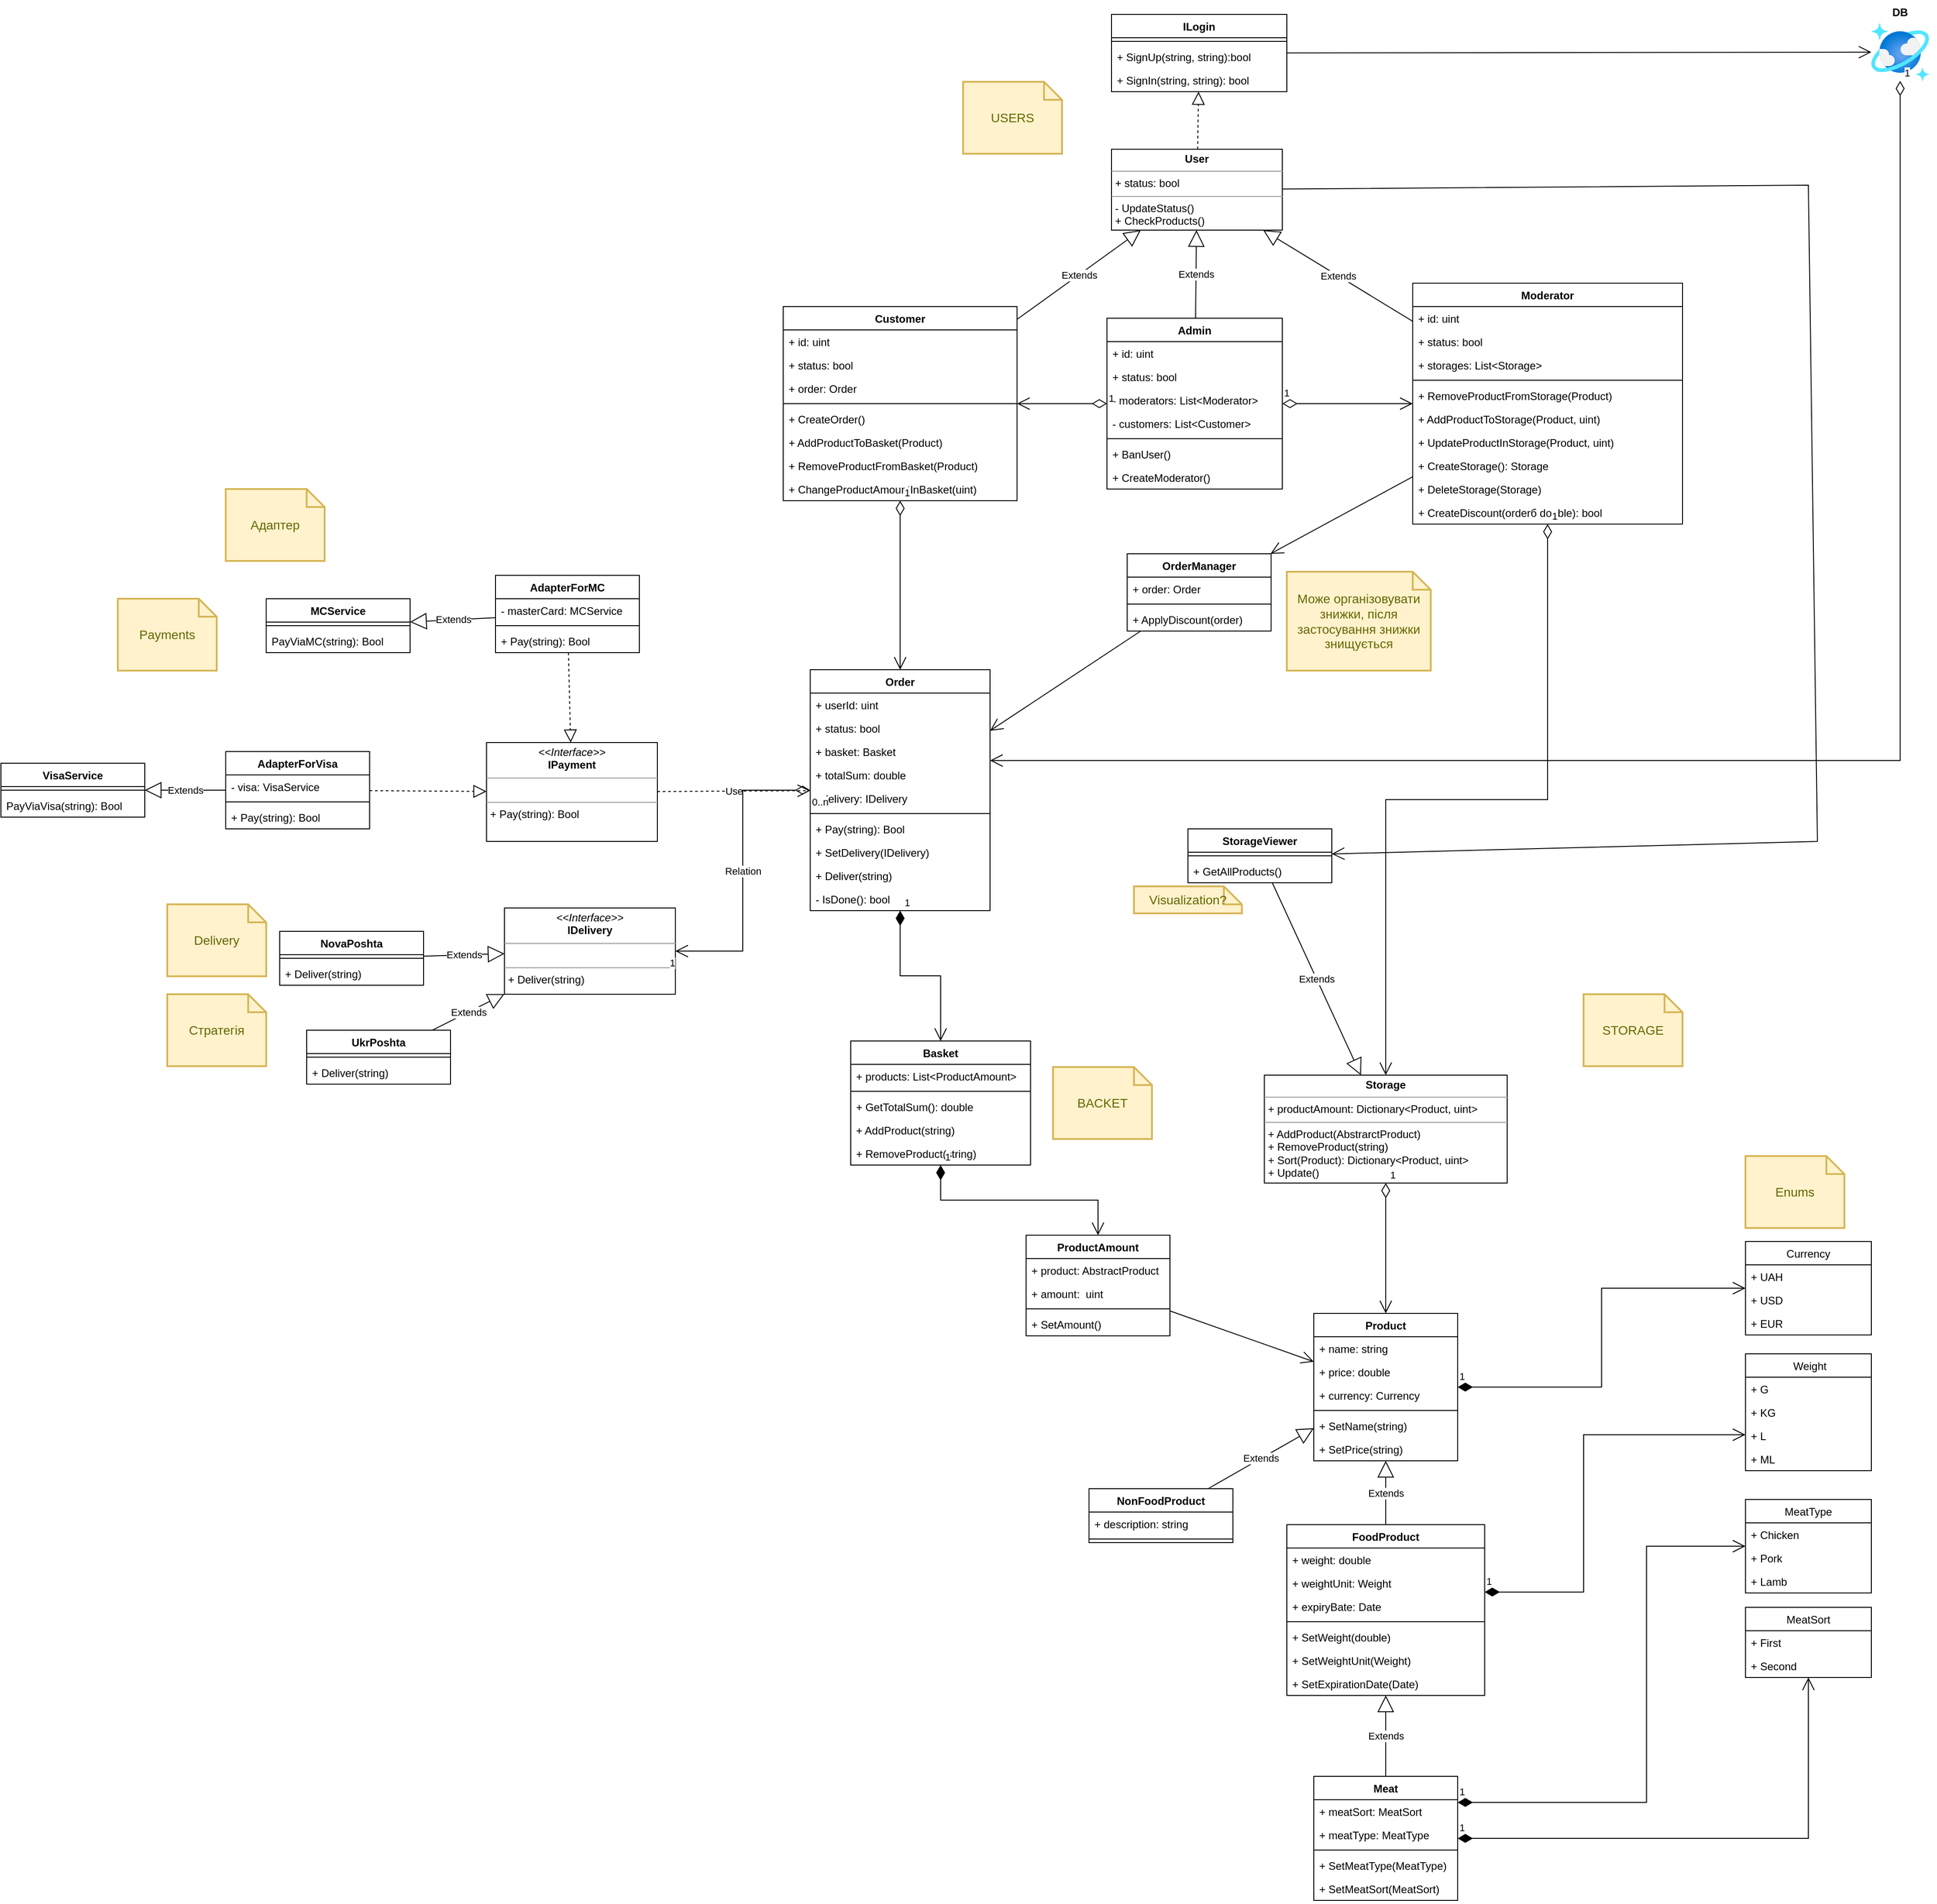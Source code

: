 <mxfile version="20.7.4" type="device"><diagram name="Page-1" id="c4acf3e9-155e-7222-9cf6-157b1a14988f"><mxGraphModel dx="2717" dy="1853" grid="1" gridSize="10" guides="1" tooltips="1" connect="1" arrows="1" fold="1" page="1" pageScale="1" pageWidth="850" pageHeight="1100" background="none" math="0" shadow="0"><root><mxCell id="0"/><mxCell id="1" parent="0"/><mxCell id="1DJZUi7CZyeI1n4YIbZw-1" value="Payments" style="shape=note;strokeWidth=2;fontSize=14;size=20;whiteSpace=wrap;html=1;fillColor=#fff2cc;strokeColor=#d6b656;fontColor=#666600;" parent="1" vertex="1"><mxGeometry x="-590" y="-90" width="110.0" height="80" as="geometry"/></mxCell><mxCell id="1DJZUi7CZyeI1n4YIbZw-2" value="USERS" style="shape=note;strokeWidth=2;fontSize=14;size=20;whiteSpace=wrap;html=1;fillColor=#fff2cc;strokeColor=#d6b656;fontColor=#666600;" parent="1" vertex="1"><mxGeometry x="350" y="-665" width="110.0" height="80" as="geometry"/></mxCell><mxCell id="1DJZUi7CZyeI1n4YIbZw-3" value="BACKET" style="shape=note;strokeWidth=2;fontSize=14;size=20;whiteSpace=wrap;html=1;fillColor=#fff2cc;strokeColor=#d6b656;fontColor=#666600;" parent="1" vertex="1"><mxGeometry x="450" y="431" width="110.0" height="80" as="geometry"/></mxCell><mxCell id="1DJZUi7CZyeI1n4YIbZw-4" value="STORAGE" style="shape=note;strokeWidth=2;fontSize=14;size=20;whiteSpace=wrap;html=1;fillColor=#fff2cc;strokeColor=#d6b656;fontColor=#666600;" parent="1" vertex="1"><mxGeometry x="1040" y="350" width="110.0" height="80" as="geometry"/></mxCell><mxCell id="1DJZUi7CZyeI1n4YIbZw-5" value="Delivery" style="shape=note;strokeWidth=2;fontSize=14;size=20;whiteSpace=wrap;html=1;fillColor=#fff2cc;strokeColor=#d6b656;fontColor=#666600;" parent="1" vertex="1"><mxGeometry x="-535" y="250" width="110.0" height="80" as="geometry"/></mxCell><mxCell id="8gVWSHYqs2oTE780t2s2-1" value="NovaPoshta" style="swimlane;fontStyle=1;align=center;verticalAlign=top;childLayout=stackLayout;horizontal=1;startSize=26;horizontalStack=0;resizeParent=1;resizeParentMax=0;resizeLast=0;collapsible=1;marginBottom=0;" vertex="1" parent="1"><mxGeometry x="-410" y="280" width="160" height="60" as="geometry"/></mxCell><mxCell id="8gVWSHYqs2oTE780t2s2-3" value="" style="line;strokeWidth=1;fillColor=none;align=left;verticalAlign=middle;spacingTop=-1;spacingLeft=3;spacingRight=3;rotatable=0;labelPosition=right;points=[];portConstraint=eastwest;strokeColor=inherit;" vertex="1" parent="8gVWSHYqs2oTE780t2s2-1"><mxGeometry y="26" width="160" height="8" as="geometry"/></mxCell><mxCell id="8gVWSHYqs2oTE780t2s2-4" value="+ Deliver(string)" style="text;strokeColor=none;fillColor=none;align=left;verticalAlign=top;spacingLeft=4;spacingRight=4;overflow=hidden;rotatable=0;points=[[0,0.5],[1,0.5]];portConstraint=eastwest;" vertex="1" parent="8gVWSHYqs2oTE780t2s2-1"><mxGeometry y="34" width="160" height="26" as="geometry"/></mxCell><mxCell id="8gVWSHYqs2oTE780t2s2-5" value="UkrPoshta" style="swimlane;fontStyle=1;align=center;verticalAlign=top;childLayout=stackLayout;horizontal=1;startSize=26;horizontalStack=0;resizeParent=1;resizeParentMax=0;resizeLast=0;collapsible=1;marginBottom=0;" vertex="1" parent="1"><mxGeometry x="-380" y="390" width="160" height="60" as="geometry"/></mxCell><mxCell id="8gVWSHYqs2oTE780t2s2-7" value="" style="line;strokeWidth=1;fillColor=none;align=left;verticalAlign=middle;spacingTop=-1;spacingLeft=3;spacingRight=3;rotatable=0;labelPosition=right;points=[];portConstraint=eastwest;strokeColor=inherit;" vertex="1" parent="8gVWSHYqs2oTE780t2s2-5"><mxGeometry y="26" width="160" height="8" as="geometry"/></mxCell><mxCell id="8gVWSHYqs2oTE780t2s2-8" value="+ Deliver(string)" style="text;strokeColor=none;fillColor=none;align=left;verticalAlign=top;spacingLeft=4;spacingRight=4;overflow=hidden;rotatable=0;points=[[0,0.5],[1,0.5]];portConstraint=eastwest;" vertex="1" parent="8gVWSHYqs2oTE780t2s2-5"><mxGeometry y="34" width="160" height="26" as="geometry"/></mxCell><mxCell id="8gVWSHYqs2oTE780t2s2-9" value="&lt;p style=&quot;margin:0px;margin-top:4px;text-align:center;&quot;&gt;&lt;i&gt;&amp;lt;&amp;lt;Interface&amp;gt;&amp;gt;&lt;/i&gt;&lt;br&gt;&lt;b&gt;IDelivery&lt;/b&gt;&lt;/p&gt;&lt;hr size=&quot;1&quot;&gt;&lt;p style=&quot;margin:0px;margin-left:4px;&quot;&gt;&lt;br&gt;&lt;/p&gt;&lt;hr size=&quot;1&quot;&gt;&lt;p style=&quot;margin:0px;margin-left:4px;&quot;&gt;&lt;span style=&quot;background-color: initial;&quot;&gt;+ Deliver(string)&lt;/span&gt;&lt;br&gt;&lt;/p&gt;" style="verticalAlign=top;align=left;overflow=fill;fontSize=12;fontFamily=Helvetica;html=1;" vertex="1" parent="1"><mxGeometry x="-160" y="254" width="190" height="96" as="geometry"/></mxCell><mxCell id="8gVWSHYqs2oTE780t2s2-10" value="Extends" style="endArrow=block;endSize=16;endFill=0;html=1;rounded=0;" edge="1" parent="1" source="8gVWSHYqs2oTE780t2s2-1" target="8gVWSHYqs2oTE780t2s2-9"><mxGeometry width="160" relative="1" as="geometry"><mxPoint x="-50" y="660" as="sourcePoint"/><mxPoint x="110" y="660" as="targetPoint"/></mxGeometry></mxCell><mxCell id="8gVWSHYqs2oTE780t2s2-11" value="Extends" style="endArrow=block;endSize=16;endFill=0;html=1;rounded=0;" edge="1" parent="1" source="8gVWSHYqs2oTE780t2s2-5" target="8gVWSHYqs2oTE780t2s2-9"><mxGeometry width="160" relative="1" as="geometry"><mxPoint x="-50" y="660" as="sourcePoint"/><mxPoint x="110" y="660" as="targetPoint"/></mxGeometry></mxCell><mxCell id="8gVWSHYqs2oTE780t2s2-12" value="Стратегія" style="shape=note;strokeWidth=2;fontSize=14;size=20;whiteSpace=wrap;html=1;fillColor=#fff2cc;strokeColor=#d6b656;fontColor=#666600;" vertex="1" parent="1"><mxGeometry x="-535" y="350" width="110.0" height="80" as="geometry"/></mxCell><mxCell id="8gVWSHYqs2oTE780t2s2-13" value="Basket" style="swimlane;fontStyle=1;align=center;verticalAlign=top;childLayout=stackLayout;horizontal=1;startSize=26;horizontalStack=0;resizeParent=1;resizeParentMax=0;resizeLast=0;collapsible=1;marginBottom=0;" vertex="1" parent="1"><mxGeometry x="225" y="402" width="200" height="138" as="geometry"/></mxCell><mxCell id="8gVWSHYqs2oTE780t2s2-14" value="+ products: List&lt;ProductAmount&gt;" style="text;strokeColor=none;fillColor=none;align=left;verticalAlign=top;spacingLeft=4;spacingRight=4;overflow=hidden;rotatable=0;points=[[0,0.5],[1,0.5]];portConstraint=eastwest;" vertex="1" parent="8gVWSHYqs2oTE780t2s2-13"><mxGeometry y="26" width="200" height="26" as="geometry"/></mxCell><mxCell id="8gVWSHYqs2oTE780t2s2-15" value="" style="line;strokeWidth=1;fillColor=none;align=left;verticalAlign=middle;spacingTop=-1;spacingLeft=3;spacingRight=3;rotatable=0;labelPosition=right;points=[];portConstraint=eastwest;strokeColor=inherit;" vertex="1" parent="8gVWSHYqs2oTE780t2s2-13"><mxGeometry y="52" width="200" height="8" as="geometry"/></mxCell><mxCell id="8gVWSHYqs2oTE780t2s2-16" value="+ GetTotalSum(): double" style="text;strokeColor=none;fillColor=none;align=left;verticalAlign=top;spacingLeft=4;spacingRight=4;overflow=hidden;rotatable=0;points=[[0,0.5],[1,0.5]];portConstraint=eastwest;" vertex="1" parent="8gVWSHYqs2oTE780t2s2-13"><mxGeometry y="60" width="200" height="26" as="geometry"/></mxCell><mxCell id="8gVWSHYqs2oTE780t2s2-43" value="+ AddProduct(string)" style="text;strokeColor=none;fillColor=none;align=left;verticalAlign=top;spacingLeft=4;spacingRight=4;overflow=hidden;rotatable=0;points=[[0,0.5],[1,0.5]];portConstraint=eastwest;" vertex="1" parent="8gVWSHYqs2oTE780t2s2-13"><mxGeometry y="86" width="200" height="26" as="geometry"/></mxCell><mxCell id="8gVWSHYqs2oTE780t2s2-44" value="+ RemoveProduct(string)" style="text;strokeColor=none;fillColor=none;align=left;verticalAlign=top;spacingLeft=4;spacingRight=4;overflow=hidden;rotatable=0;points=[[0,0.5],[1,0.5]];portConstraint=eastwest;" vertex="1" parent="8gVWSHYqs2oTE780t2s2-13"><mxGeometry y="112" width="200" height="26" as="geometry"/></mxCell><mxCell id="8gVWSHYqs2oTE780t2s2-17" value="ProductAmount" style="swimlane;fontStyle=1;align=center;verticalAlign=top;childLayout=stackLayout;horizontal=1;startSize=26;horizontalStack=0;resizeParent=1;resizeParentMax=0;resizeLast=0;collapsible=1;marginBottom=0;" vertex="1" parent="1"><mxGeometry x="420" y="618" width="160" height="112" as="geometry"/></mxCell><mxCell id="8gVWSHYqs2oTE780t2s2-18" value="+ product: AbstractProduct" style="text;strokeColor=none;fillColor=none;align=left;verticalAlign=top;spacingLeft=4;spacingRight=4;overflow=hidden;rotatable=0;points=[[0,0.5],[1,0.5]];portConstraint=eastwest;" vertex="1" parent="8gVWSHYqs2oTE780t2s2-17"><mxGeometry y="26" width="160" height="26" as="geometry"/></mxCell><mxCell id="8gVWSHYqs2oTE780t2s2-42" value="+ amount:  uint" style="text;strokeColor=none;fillColor=none;align=left;verticalAlign=top;spacingLeft=4;spacingRight=4;overflow=hidden;rotatable=0;points=[[0,0.5],[1,0.5]];portConstraint=eastwest;" vertex="1" parent="8gVWSHYqs2oTE780t2s2-17"><mxGeometry y="52" width="160" height="26" as="geometry"/></mxCell><mxCell id="8gVWSHYqs2oTE780t2s2-19" value="" style="line;strokeWidth=1;fillColor=none;align=left;verticalAlign=middle;spacingTop=-1;spacingLeft=3;spacingRight=3;rotatable=0;labelPosition=right;points=[];portConstraint=eastwest;strokeColor=inherit;" vertex="1" parent="8gVWSHYqs2oTE780t2s2-17"><mxGeometry y="78" width="160" height="8" as="geometry"/></mxCell><mxCell id="8gVWSHYqs2oTE780t2s2-20" value="+ SetAmount()" style="text;strokeColor=none;fillColor=none;align=left;verticalAlign=top;spacingLeft=4;spacingRight=4;overflow=hidden;rotatable=0;points=[[0,0.5],[1,0.5]];portConstraint=eastwest;" vertex="1" parent="8gVWSHYqs2oTE780t2s2-17"><mxGeometry y="86" width="160" height="26" as="geometry"/></mxCell><mxCell id="8gVWSHYqs2oTE780t2s2-21" value="Order" style="swimlane;fontStyle=1;align=center;verticalAlign=top;childLayout=stackLayout;horizontal=1;startSize=26;horizontalStack=0;resizeParent=1;resizeParentMax=0;resizeLast=0;collapsible=1;marginBottom=0;" vertex="1" parent="1"><mxGeometry x="180" y="-11" width="200" height="268" as="geometry"/></mxCell><mxCell id="8gVWSHYqs2oTE780t2s2-22" value="+ userId: uint" style="text;strokeColor=none;fillColor=none;align=left;verticalAlign=top;spacingLeft=4;spacingRight=4;overflow=hidden;rotatable=0;points=[[0,0.5],[1,0.5]];portConstraint=eastwest;" vertex="1" parent="8gVWSHYqs2oTE780t2s2-21"><mxGeometry y="26" width="200" height="26" as="geometry"/></mxCell><mxCell id="8gVWSHYqs2oTE780t2s2-209" value="+ status: bool" style="text;strokeColor=none;fillColor=none;align=left;verticalAlign=top;spacingLeft=4;spacingRight=4;overflow=hidden;rotatable=0;points=[[0,0.5],[1,0.5]];portConstraint=eastwest;" vertex="1" parent="8gVWSHYqs2oTE780t2s2-21"><mxGeometry y="52" width="200" height="26" as="geometry"/></mxCell><mxCell id="8gVWSHYqs2oTE780t2s2-40" value="+ basket: Basket" style="text;strokeColor=none;fillColor=none;align=left;verticalAlign=top;spacingLeft=4;spacingRight=4;overflow=hidden;rotatable=0;points=[[0,0.5],[1,0.5]];portConstraint=eastwest;" vertex="1" parent="8gVWSHYqs2oTE780t2s2-21"><mxGeometry y="78" width="200" height="26" as="geometry"/></mxCell><mxCell id="8gVWSHYqs2oTE780t2s2-117" value="+ totalSum: double" style="text;strokeColor=none;fillColor=none;align=left;verticalAlign=top;spacingLeft=4;spacingRight=4;overflow=hidden;rotatable=0;points=[[0,0.5],[1,0.5]];portConstraint=eastwest;" vertex="1" parent="8gVWSHYqs2oTE780t2s2-21"><mxGeometry y="104" width="200" height="26" as="geometry"/></mxCell><mxCell id="8gVWSHYqs2oTE780t2s2-41" value="- delivery: IDelivery" style="text;strokeColor=none;fillColor=none;align=left;verticalAlign=top;spacingLeft=4;spacingRight=4;overflow=hidden;rotatable=0;points=[[0,0.5],[1,0.5]];portConstraint=eastwest;" vertex="1" parent="8gVWSHYqs2oTE780t2s2-21"><mxGeometry y="130" width="200" height="26" as="geometry"/></mxCell><mxCell id="8gVWSHYqs2oTE780t2s2-23" value="" style="line;strokeWidth=1;fillColor=none;align=left;verticalAlign=middle;spacingTop=-1;spacingLeft=3;spacingRight=3;rotatable=0;labelPosition=right;points=[];portConstraint=eastwest;strokeColor=inherit;" vertex="1" parent="8gVWSHYqs2oTE780t2s2-21"><mxGeometry y="156" width="200" height="8" as="geometry"/></mxCell><mxCell id="8gVWSHYqs2oTE780t2s2-37" value="+ Pay(string): Bool" style="text;strokeColor=none;fillColor=none;align=left;verticalAlign=top;spacingLeft=4;spacingRight=4;overflow=hidden;rotatable=0;points=[[0,0.5],[1,0.5]];portConstraint=eastwest;" vertex="1" parent="8gVWSHYqs2oTE780t2s2-21"><mxGeometry y="164" width="200" height="26" as="geometry"/></mxCell><mxCell id="8gVWSHYqs2oTE780t2s2-24" value="+ SetDelivery(IDelivery)&#10;&#10;" style="text;strokeColor=none;fillColor=none;align=left;verticalAlign=top;spacingLeft=4;spacingRight=4;overflow=hidden;rotatable=0;points=[[0,0.5],[1,0.5]];portConstraint=eastwest;" vertex="1" parent="8gVWSHYqs2oTE780t2s2-21"><mxGeometry y="190" width="200" height="26" as="geometry"/></mxCell><mxCell id="8gVWSHYqs2oTE780t2s2-118" value="+ Deliver(string)" style="text;strokeColor=none;fillColor=none;align=left;verticalAlign=top;spacingLeft=4;spacingRight=4;overflow=hidden;rotatable=0;points=[[0,0.5],[1,0.5]];portConstraint=eastwest;" vertex="1" parent="8gVWSHYqs2oTE780t2s2-21"><mxGeometry y="216" width="200" height="26" as="geometry"/></mxCell><mxCell id="8gVWSHYqs2oTE780t2s2-248" value="- IsDone(): bool" style="text;strokeColor=none;fillColor=none;align=left;verticalAlign=top;spacingLeft=4;spacingRight=4;overflow=hidden;rotatable=0;points=[[0,0.5],[1,0.5]];portConstraint=eastwest;" vertex="1" parent="8gVWSHYqs2oTE780t2s2-21"><mxGeometry y="242" width="200" height="26" as="geometry"/></mxCell><mxCell id="8gVWSHYqs2oTE780t2s2-27" value="VisaService" style="swimlane;fontStyle=1;align=center;verticalAlign=top;childLayout=stackLayout;horizontal=1;startSize=26;horizontalStack=0;resizeParent=1;resizeParentMax=0;resizeLast=0;collapsible=1;marginBottom=0;" vertex="1" parent="1"><mxGeometry x="-720" y="93" width="160" height="60" as="geometry"/></mxCell><mxCell id="8gVWSHYqs2oTE780t2s2-28" value="" style="line;strokeWidth=1;fillColor=none;align=left;verticalAlign=middle;spacingTop=-1;spacingLeft=3;spacingRight=3;rotatable=0;labelPosition=right;points=[];portConstraint=eastwest;strokeColor=inherit;" vertex="1" parent="8gVWSHYqs2oTE780t2s2-27"><mxGeometry y="26" width="160" height="8" as="geometry"/></mxCell><mxCell id="8gVWSHYqs2oTE780t2s2-29" value="PayViaVisa(string): Bool" style="text;strokeColor=none;fillColor=none;align=left;verticalAlign=top;spacingLeft=4;spacingRight=4;overflow=hidden;rotatable=0;points=[[0,0.5],[1,0.5]];portConstraint=eastwest;" vertex="1" parent="8gVWSHYqs2oTE780t2s2-27"><mxGeometry y="34" width="160" height="26" as="geometry"/></mxCell><mxCell id="8gVWSHYqs2oTE780t2s2-30" value="MCService" style="swimlane;fontStyle=1;align=center;verticalAlign=top;childLayout=stackLayout;horizontal=1;startSize=26;horizontalStack=0;resizeParent=1;resizeParentMax=0;resizeLast=0;collapsible=1;marginBottom=0;" vertex="1" parent="1"><mxGeometry x="-425" y="-90" width="160" height="60" as="geometry"/></mxCell><mxCell id="8gVWSHYqs2oTE780t2s2-31" value="" style="line;strokeWidth=1;fillColor=none;align=left;verticalAlign=middle;spacingTop=-1;spacingLeft=3;spacingRight=3;rotatable=0;labelPosition=right;points=[];portConstraint=eastwest;strokeColor=inherit;" vertex="1" parent="8gVWSHYqs2oTE780t2s2-30"><mxGeometry y="26" width="160" height="8" as="geometry"/></mxCell><mxCell id="8gVWSHYqs2oTE780t2s2-32" value="PayViaMC(string): Bool" style="text;strokeColor=none;fillColor=none;align=left;verticalAlign=top;spacingLeft=4;spacingRight=4;overflow=hidden;rotatable=0;points=[[0,0.5],[1,0.5]];portConstraint=eastwest;" vertex="1" parent="8gVWSHYqs2oTE780t2s2-30"><mxGeometry y="34" width="160" height="26" as="geometry"/></mxCell><mxCell id="8gVWSHYqs2oTE780t2s2-33" value="&lt;p style=&quot;margin:0px;margin-top:4px;text-align:center;&quot;&gt;&lt;i&gt;&amp;lt;&amp;lt;Interface&amp;gt;&amp;gt;&lt;/i&gt;&lt;br&gt;&lt;b&gt;IPayment&lt;/b&gt;&lt;/p&gt;&lt;hr size=&quot;1&quot;&gt;&lt;p style=&quot;margin:0px;margin-left:4px;&quot;&gt;&lt;br&gt;&lt;/p&gt;&lt;hr size=&quot;1&quot;&gt;&lt;p style=&quot;margin:0px;margin-left:4px;&quot;&gt;+ Pay(string): Bool&lt;br&gt;&lt;/p&gt;" style="verticalAlign=top;align=left;overflow=fill;fontSize=12;fontFamily=Helvetica;html=1;" vertex="1" parent="1"><mxGeometry x="-180" y="70" width="190" height="110" as="geometry"/></mxCell><mxCell id="8gVWSHYqs2oTE780t2s2-39" value="Use" style="endArrow=open;endSize=12;dashed=1;html=1;rounded=0;" edge="1" parent="1" source="8gVWSHYqs2oTE780t2s2-33" target="8gVWSHYqs2oTE780t2s2-21"><mxGeometry width="160" relative="1" as="geometry"><mxPoint x="-180" y="340" as="sourcePoint"/><mxPoint x="-20" y="340" as="targetPoint"/></mxGeometry></mxCell><mxCell id="8gVWSHYqs2oTE780t2s2-45" value="&lt;p style=&quot;margin:0px;margin-top:4px;text-align:center;&quot;&gt;&lt;b&gt;Storage&lt;/b&gt;&lt;/p&gt;&lt;hr size=&quot;1&quot;&gt;&lt;p style=&quot;margin:0px;margin-left:4px;&quot;&gt;+ productAmount: Dictionary&amp;lt;Product, uint&amp;gt;&lt;/p&gt;&lt;hr size=&quot;1&quot;&gt;&lt;p style=&quot;margin:0px;margin-left:4px;&quot;&gt;+ AddProduct(AbstrarctProduct)&lt;/p&gt;&lt;p style=&quot;margin:0px;margin-left:4px;&quot;&gt;+ RemoveProduct(string)&lt;br&gt;&lt;/p&gt;&lt;p style=&quot;margin:0px;margin-left:4px;&quot;&gt;+ Sort(Product): Dictionary&amp;lt;Product, uint&amp;gt;&lt;/p&gt;&lt;p style=&quot;margin:0px;margin-left:4px;&quot;&gt;+ Update()&lt;/p&gt;&lt;p style=&quot;margin:0px;margin-left:4px;&quot;&gt;&lt;br&gt;&lt;/p&gt;" style="verticalAlign=top;align=left;overflow=fill;fontSize=12;fontFamily=Helvetica;html=1;" vertex="1" parent="1"><mxGeometry x="685" y="440" width="270" height="120" as="geometry"/></mxCell><mxCell id="8gVWSHYqs2oTE780t2s2-46" value="Product" style="swimlane;fontStyle=1;align=center;verticalAlign=top;childLayout=stackLayout;horizontal=1;startSize=26;horizontalStack=0;resizeParent=1;resizeParentMax=0;resizeLast=0;collapsible=1;marginBottom=0;" vertex="1" parent="1"><mxGeometry x="740" y="705" width="160" height="164" as="geometry"/></mxCell><mxCell id="8gVWSHYqs2oTE780t2s2-47" value="+ name: string" style="text;strokeColor=none;fillColor=none;align=left;verticalAlign=top;spacingLeft=4;spacingRight=4;overflow=hidden;rotatable=0;points=[[0,0.5],[1,0.5]];portConstraint=eastwest;" vertex="1" parent="8gVWSHYqs2oTE780t2s2-46"><mxGeometry y="26" width="160" height="26" as="geometry"/></mxCell><mxCell id="8gVWSHYqs2oTE780t2s2-51" value="+ price: double" style="text;strokeColor=none;fillColor=none;align=left;verticalAlign=top;spacingLeft=4;spacingRight=4;overflow=hidden;rotatable=0;points=[[0,0.5],[1,0.5]];portConstraint=eastwest;" vertex="1" parent="8gVWSHYqs2oTE780t2s2-46"><mxGeometry y="52" width="160" height="26" as="geometry"/></mxCell><mxCell id="8gVWSHYqs2oTE780t2s2-52" value="+ currency: Currency" style="text;strokeColor=none;fillColor=none;align=left;verticalAlign=top;spacingLeft=4;spacingRight=4;overflow=hidden;rotatable=0;points=[[0,0.5],[1,0.5]];portConstraint=eastwest;" vertex="1" parent="8gVWSHYqs2oTE780t2s2-46"><mxGeometry y="78" width="160" height="26" as="geometry"/></mxCell><mxCell id="8gVWSHYqs2oTE780t2s2-48" value="" style="line;strokeWidth=1;fillColor=none;align=left;verticalAlign=middle;spacingTop=-1;spacingLeft=3;spacingRight=3;rotatable=0;labelPosition=right;points=[];portConstraint=eastwest;strokeColor=inherit;" vertex="1" parent="8gVWSHYqs2oTE780t2s2-46"><mxGeometry y="104" width="160" height="8" as="geometry"/></mxCell><mxCell id="8gVWSHYqs2oTE780t2s2-49" value="+ SetName(string)" style="text;strokeColor=none;fillColor=none;align=left;verticalAlign=top;spacingLeft=4;spacingRight=4;overflow=hidden;rotatable=0;points=[[0,0.5],[1,0.5]];portConstraint=eastwest;" vertex="1" parent="8gVWSHYqs2oTE780t2s2-46"><mxGeometry y="112" width="160" height="26" as="geometry"/></mxCell><mxCell id="8gVWSHYqs2oTE780t2s2-50" value="+ SetPrice(string)" style="text;strokeColor=none;fillColor=none;align=left;verticalAlign=top;spacingLeft=4;spacingRight=4;overflow=hidden;rotatable=0;points=[[0,0.5],[1,0.5]];portConstraint=eastwest;" vertex="1" parent="8gVWSHYqs2oTE780t2s2-46"><mxGeometry y="138" width="160" height="26" as="geometry"/></mxCell><mxCell id="8gVWSHYqs2oTE780t2s2-53" value="Currency" style="swimlane;fontStyle=0;childLayout=stackLayout;horizontal=1;startSize=26;fillColor=none;horizontalStack=0;resizeParent=1;resizeParentMax=0;resizeLast=0;collapsible=1;marginBottom=0;" vertex="1" parent="1"><mxGeometry x="1220" y="625" width="140" height="104" as="geometry"/></mxCell><mxCell id="8gVWSHYqs2oTE780t2s2-54" value="+ UAH" style="text;strokeColor=none;fillColor=none;align=left;verticalAlign=top;spacingLeft=4;spacingRight=4;overflow=hidden;rotatable=0;points=[[0,0.5],[1,0.5]];portConstraint=eastwest;" vertex="1" parent="8gVWSHYqs2oTE780t2s2-53"><mxGeometry y="26" width="140" height="26" as="geometry"/></mxCell><mxCell id="8gVWSHYqs2oTE780t2s2-55" value="+ USD" style="text;strokeColor=none;fillColor=none;align=left;verticalAlign=top;spacingLeft=4;spacingRight=4;overflow=hidden;rotatable=0;points=[[0,0.5],[1,0.5]];portConstraint=eastwest;" vertex="1" parent="8gVWSHYqs2oTE780t2s2-53"><mxGeometry y="52" width="140" height="26" as="geometry"/></mxCell><mxCell id="8gVWSHYqs2oTE780t2s2-56" value="+ EUR" style="text;strokeColor=none;fillColor=none;align=left;verticalAlign=top;spacingLeft=4;spacingRight=4;overflow=hidden;rotatable=0;points=[[0,0.5],[1,0.5]];portConstraint=eastwest;" vertex="1" parent="8gVWSHYqs2oTE780t2s2-53"><mxGeometry y="78" width="140" height="26" as="geometry"/></mxCell><mxCell id="8gVWSHYqs2oTE780t2s2-57" value="Enums" style="shape=note;strokeWidth=2;fontSize=14;size=20;whiteSpace=wrap;html=1;fillColor=#fff2cc;strokeColor=#d6b656;fontColor=#666600;" vertex="1" parent="1"><mxGeometry x="1220" y="530" width="110.0" height="80" as="geometry"/></mxCell><mxCell id="8gVWSHYqs2oTE780t2s2-58" value=" Weight" style="swimlane;fontStyle=0;childLayout=stackLayout;horizontal=1;startSize=26;fillColor=none;horizontalStack=0;resizeParent=1;resizeParentMax=0;resizeLast=0;collapsible=1;marginBottom=0;" vertex="1" parent="1"><mxGeometry x="1220" y="750" width="140" height="130" as="geometry"/></mxCell><mxCell id="8gVWSHYqs2oTE780t2s2-59" value="+ G" style="text;strokeColor=none;fillColor=none;align=left;verticalAlign=top;spacingLeft=4;spacingRight=4;overflow=hidden;rotatable=0;points=[[0,0.5],[1,0.5]];portConstraint=eastwest;" vertex="1" parent="8gVWSHYqs2oTE780t2s2-58"><mxGeometry y="26" width="140" height="26" as="geometry"/></mxCell><mxCell id="8gVWSHYqs2oTE780t2s2-60" value="+ KG" style="text;strokeColor=none;fillColor=none;align=left;verticalAlign=top;spacingLeft=4;spacingRight=4;overflow=hidden;rotatable=0;points=[[0,0.5],[1,0.5]];portConstraint=eastwest;" vertex="1" parent="8gVWSHYqs2oTE780t2s2-58"><mxGeometry y="52" width="140" height="26" as="geometry"/></mxCell><mxCell id="8gVWSHYqs2oTE780t2s2-140" value="+ L" style="text;strokeColor=none;fillColor=none;align=left;verticalAlign=top;spacingLeft=4;spacingRight=4;overflow=hidden;rotatable=0;points=[[0,0.5],[1,0.5]];portConstraint=eastwest;" vertex="1" parent="8gVWSHYqs2oTE780t2s2-58"><mxGeometry y="78" width="140" height="26" as="geometry"/></mxCell><mxCell id="8gVWSHYqs2oTE780t2s2-139" value="+ ML" style="text;strokeColor=none;fillColor=none;align=left;verticalAlign=top;spacingLeft=4;spacingRight=4;overflow=hidden;rotatable=0;points=[[0,0.5],[1,0.5]];portConstraint=eastwest;" vertex="1" parent="8gVWSHYqs2oTE780t2s2-58"><mxGeometry y="104" width="140" height="26" as="geometry"/></mxCell><mxCell id="8gVWSHYqs2oTE780t2s2-63" value="MeatType" style="swimlane;fontStyle=0;childLayout=stackLayout;horizontal=1;startSize=26;fillColor=none;horizontalStack=0;resizeParent=1;resizeParentMax=0;resizeLast=0;collapsible=1;marginBottom=0;" vertex="1" parent="1"><mxGeometry x="1220" y="912" width="140" height="104" as="geometry"/></mxCell><mxCell id="8gVWSHYqs2oTE780t2s2-64" value="+ Chicken" style="text;strokeColor=none;fillColor=none;align=left;verticalAlign=top;spacingLeft=4;spacingRight=4;overflow=hidden;rotatable=0;points=[[0,0.5],[1,0.5]];portConstraint=eastwest;" vertex="1" parent="8gVWSHYqs2oTE780t2s2-63"><mxGeometry y="26" width="140" height="26" as="geometry"/></mxCell><mxCell id="8gVWSHYqs2oTE780t2s2-65" value="+ Pork" style="text;strokeColor=none;fillColor=none;align=left;verticalAlign=top;spacingLeft=4;spacingRight=4;overflow=hidden;rotatable=0;points=[[0,0.5],[1,0.5]];portConstraint=eastwest;" vertex="1" parent="8gVWSHYqs2oTE780t2s2-63"><mxGeometry y="52" width="140" height="26" as="geometry"/></mxCell><mxCell id="8gVWSHYqs2oTE780t2s2-66" value="+ Lamb" style="text;strokeColor=none;fillColor=none;align=left;verticalAlign=top;spacingLeft=4;spacingRight=4;overflow=hidden;rotatable=0;points=[[0,0.5],[1,0.5]];portConstraint=eastwest;" vertex="1" parent="8gVWSHYqs2oTE780t2s2-63"><mxGeometry y="78" width="140" height="26" as="geometry"/></mxCell><mxCell id="8gVWSHYqs2oTE780t2s2-67" value="MeatSort" style="swimlane;fontStyle=0;childLayout=stackLayout;horizontal=1;startSize=26;fillColor=none;horizontalStack=0;resizeParent=1;resizeParentMax=0;resizeLast=0;collapsible=1;marginBottom=0;" vertex="1" parent="1"><mxGeometry x="1220" y="1032" width="140" height="78" as="geometry"/></mxCell><mxCell id="8gVWSHYqs2oTE780t2s2-68" value="+ First" style="text;strokeColor=none;fillColor=none;align=left;verticalAlign=top;spacingLeft=4;spacingRight=4;overflow=hidden;rotatable=0;points=[[0,0.5],[1,0.5]];portConstraint=eastwest;" vertex="1" parent="8gVWSHYqs2oTE780t2s2-67"><mxGeometry y="26" width="140" height="26" as="geometry"/></mxCell><mxCell id="8gVWSHYqs2oTE780t2s2-69" value="+ Second" style="text;strokeColor=none;fillColor=none;align=left;verticalAlign=top;spacingLeft=4;spacingRight=4;overflow=hidden;rotatable=0;points=[[0,0.5],[1,0.5]];portConstraint=eastwest;" vertex="1" parent="8gVWSHYqs2oTE780t2s2-67"><mxGeometry y="52" width="140" height="26" as="geometry"/></mxCell><mxCell id="8gVWSHYqs2oTE780t2s2-75" value="NonFoodProduct" style="swimlane;fontStyle=1;align=center;verticalAlign=top;childLayout=stackLayout;horizontal=1;startSize=26;horizontalStack=0;resizeParent=1;resizeParentMax=0;resizeLast=0;collapsible=1;marginBottom=0;" vertex="1" parent="1"><mxGeometry x="490" y="900" width="160" height="60" as="geometry"/></mxCell><mxCell id="8gVWSHYqs2oTE780t2s2-122" value="+ description: string" style="text;strokeColor=none;fillColor=none;align=left;verticalAlign=top;spacingLeft=4;spacingRight=4;overflow=hidden;rotatable=0;points=[[0,0.5],[1,0.5]];portConstraint=eastwest;" vertex="1" parent="8gVWSHYqs2oTE780t2s2-75"><mxGeometry y="26" width="160" height="26" as="geometry"/></mxCell><mxCell id="8gVWSHYqs2oTE780t2s2-77" value="" style="line;strokeWidth=1;fillColor=none;align=left;verticalAlign=middle;spacingTop=-1;spacingLeft=3;spacingRight=3;rotatable=0;labelPosition=right;points=[];portConstraint=eastwest;strokeColor=inherit;" vertex="1" parent="8gVWSHYqs2oTE780t2s2-75"><mxGeometry y="52" width="160" height="8" as="geometry"/></mxCell><mxCell id="8gVWSHYqs2oTE780t2s2-84" value="FoodProduct" style="swimlane;fontStyle=1;align=center;verticalAlign=top;childLayout=stackLayout;horizontal=1;startSize=26;horizontalStack=0;resizeParent=1;resizeParentMax=0;resizeLast=0;collapsible=1;marginBottom=0;" vertex="1" parent="1"><mxGeometry x="710" y="940" width="220" height="190" as="geometry"/></mxCell><mxCell id="8gVWSHYqs2oTE780t2s2-85" value="+ weight: double" style="text;strokeColor=none;fillColor=none;align=left;verticalAlign=top;spacingLeft=4;spacingRight=4;overflow=hidden;rotatable=0;points=[[0,0.5],[1,0.5]];portConstraint=eastwest;" vertex="1" parent="8gVWSHYqs2oTE780t2s2-84"><mxGeometry y="26" width="220" height="26" as="geometry"/></mxCell><mxCell id="8gVWSHYqs2oTE780t2s2-123" value="+ weightUnit: Weight" style="text;strokeColor=none;fillColor=none;align=left;verticalAlign=top;spacingLeft=4;spacingRight=4;overflow=hidden;rotatable=0;points=[[0,0.5],[1,0.5]];portConstraint=eastwest;" vertex="1" parent="8gVWSHYqs2oTE780t2s2-84"><mxGeometry y="52" width="220" height="26" as="geometry"/></mxCell><mxCell id="8gVWSHYqs2oTE780t2s2-155" value="+ expiryВate: Date" style="text;strokeColor=none;fillColor=none;align=left;verticalAlign=top;spacingLeft=4;spacingRight=4;overflow=hidden;rotatable=0;points=[[0,0.5],[1,0.5]];portConstraint=eastwest;" vertex="1" parent="8gVWSHYqs2oTE780t2s2-84"><mxGeometry y="78" width="220" height="26" as="geometry"/></mxCell><mxCell id="8gVWSHYqs2oTE780t2s2-86" value="" style="line;strokeWidth=1;fillColor=none;align=left;verticalAlign=middle;spacingTop=-1;spacingLeft=3;spacingRight=3;rotatable=0;labelPosition=right;points=[];portConstraint=eastwest;strokeColor=inherit;" vertex="1" parent="8gVWSHYqs2oTE780t2s2-84"><mxGeometry y="104" width="220" height="8" as="geometry"/></mxCell><mxCell id="8gVWSHYqs2oTE780t2s2-87" value="+ SetWeight(double)" style="text;strokeColor=none;fillColor=none;align=left;verticalAlign=top;spacingLeft=4;spacingRight=4;overflow=hidden;rotatable=0;points=[[0,0.5],[1,0.5]];portConstraint=eastwest;" vertex="1" parent="8gVWSHYqs2oTE780t2s2-84"><mxGeometry y="112" width="220" height="26" as="geometry"/></mxCell><mxCell id="8gVWSHYqs2oTE780t2s2-156" value="+ SetWeightUnit(Weight)" style="text;strokeColor=none;fillColor=none;align=left;verticalAlign=top;spacingLeft=4;spacingRight=4;overflow=hidden;rotatable=0;points=[[0,0.5],[1,0.5]];portConstraint=eastwest;" vertex="1" parent="8gVWSHYqs2oTE780t2s2-84"><mxGeometry y="138" width="220" height="26" as="geometry"/></mxCell><mxCell id="8gVWSHYqs2oTE780t2s2-124" value="+ SetExpirationDate(Date)" style="text;strokeColor=none;fillColor=none;align=left;verticalAlign=top;spacingLeft=4;spacingRight=4;overflow=hidden;rotatable=0;points=[[0,0.5],[1,0.5]];portConstraint=eastwest;" vertex="1" parent="8gVWSHYqs2oTE780t2s2-84"><mxGeometry y="164" width="220" height="26" as="geometry"/></mxCell><mxCell id="8gVWSHYqs2oTE780t2s2-97" value="OrderManager" style="swimlane;fontStyle=1;align=center;verticalAlign=top;childLayout=stackLayout;horizontal=1;startSize=26;horizontalStack=0;resizeParent=1;resizeParentMax=0;resizeLast=0;collapsible=1;marginBottom=0;" vertex="1" parent="1"><mxGeometry x="532.5" y="-140" width="160" height="86" as="geometry"/></mxCell><mxCell id="8gVWSHYqs2oTE780t2s2-116" value="+ order: Order" style="text;strokeColor=none;fillColor=none;align=left;verticalAlign=top;spacingLeft=4;spacingRight=4;overflow=hidden;rotatable=0;points=[[0,0.5],[1,0.5]];portConstraint=eastwest;" vertex="1" parent="8gVWSHYqs2oTE780t2s2-97"><mxGeometry y="26" width="160" height="26" as="geometry"/></mxCell><mxCell id="8gVWSHYqs2oTE780t2s2-99" value="" style="line;strokeWidth=1;fillColor=none;align=left;verticalAlign=middle;spacingTop=-1;spacingLeft=3;spacingRight=3;rotatable=0;labelPosition=right;points=[];portConstraint=eastwest;strokeColor=inherit;" vertex="1" parent="8gVWSHYqs2oTE780t2s2-97"><mxGeometry y="52" width="160" height="8" as="geometry"/></mxCell><mxCell id="8gVWSHYqs2oTE780t2s2-100" value="+ ApplyDiscount(order)" style="text;strokeColor=none;fillColor=none;align=left;verticalAlign=top;spacingLeft=4;spacingRight=4;overflow=hidden;rotatable=0;points=[[0,0.5],[1,0.5]];portConstraint=eastwest;" vertex="1" parent="8gVWSHYqs2oTE780t2s2-97"><mxGeometry y="60" width="160" height="26" as="geometry"/></mxCell><mxCell id="8gVWSHYqs2oTE780t2s2-101" value="Може організовувати знижки, після застосування знижки знищується" style="shape=note;strokeWidth=2;fontSize=14;size=20;whiteSpace=wrap;html=1;fillColor=#fff2cc;strokeColor=#d6b656;fontColor=#666600;" vertex="1" parent="1"><mxGeometry x="710" y="-120" width="160" height="110" as="geometry"/></mxCell><mxCell id="8gVWSHYqs2oTE780t2s2-102" value="AdapterForMC" style="swimlane;fontStyle=1;align=center;verticalAlign=top;childLayout=stackLayout;horizontal=1;startSize=26;horizontalStack=0;resizeParent=1;resizeParentMax=0;resizeLast=0;collapsible=1;marginBottom=0;" vertex="1" parent="1"><mxGeometry x="-170" y="-116" width="160" height="86" as="geometry"/></mxCell><mxCell id="8gVWSHYqs2oTE780t2s2-103" value="- masterCard: MCService" style="text;strokeColor=none;fillColor=none;align=left;verticalAlign=top;spacingLeft=4;spacingRight=4;overflow=hidden;rotatable=0;points=[[0,0.5],[1,0.5]];portConstraint=eastwest;" vertex="1" parent="8gVWSHYqs2oTE780t2s2-102"><mxGeometry y="26" width="160" height="26" as="geometry"/></mxCell><mxCell id="8gVWSHYqs2oTE780t2s2-104" value="" style="line;strokeWidth=1;fillColor=none;align=left;verticalAlign=middle;spacingTop=-1;spacingLeft=3;spacingRight=3;rotatable=0;labelPosition=right;points=[];portConstraint=eastwest;strokeColor=inherit;" vertex="1" parent="8gVWSHYqs2oTE780t2s2-102"><mxGeometry y="52" width="160" height="8" as="geometry"/></mxCell><mxCell id="8gVWSHYqs2oTE780t2s2-105" value="+ Pay(string): Bool" style="text;strokeColor=none;fillColor=none;align=left;verticalAlign=top;spacingLeft=4;spacingRight=4;overflow=hidden;rotatable=0;points=[[0,0.5],[1,0.5]];portConstraint=eastwest;" vertex="1" parent="8gVWSHYqs2oTE780t2s2-102"><mxGeometry y="60" width="160" height="26" as="geometry"/></mxCell><mxCell id="8gVWSHYqs2oTE780t2s2-106" value="AdapterForVisa" style="swimlane;fontStyle=1;align=center;verticalAlign=top;childLayout=stackLayout;horizontal=1;startSize=26;horizontalStack=0;resizeParent=1;resizeParentMax=0;resizeLast=0;collapsible=1;marginBottom=0;" vertex="1" parent="1"><mxGeometry x="-470" y="80" width="160" height="86" as="geometry"/></mxCell><mxCell id="8gVWSHYqs2oTE780t2s2-107" value="- visa: VisaService" style="text;strokeColor=none;fillColor=none;align=left;verticalAlign=top;spacingLeft=4;spacingRight=4;overflow=hidden;rotatable=0;points=[[0,0.5],[1,0.5]];portConstraint=eastwest;" vertex="1" parent="8gVWSHYqs2oTE780t2s2-106"><mxGeometry y="26" width="160" height="26" as="geometry"/></mxCell><mxCell id="8gVWSHYqs2oTE780t2s2-108" value="" style="line;strokeWidth=1;fillColor=none;align=left;verticalAlign=middle;spacingTop=-1;spacingLeft=3;spacingRight=3;rotatable=0;labelPosition=right;points=[];portConstraint=eastwest;strokeColor=inherit;" vertex="1" parent="8gVWSHYqs2oTE780t2s2-106"><mxGeometry y="52" width="160" height="8" as="geometry"/></mxCell><mxCell id="8gVWSHYqs2oTE780t2s2-109" value="+ Pay(string): Bool" style="text;strokeColor=none;fillColor=none;align=left;verticalAlign=top;spacingLeft=4;spacingRight=4;overflow=hidden;rotatable=0;points=[[0,0.5],[1,0.5]];portConstraint=eastwest;" vertex="1" parent="8gVWSHYqs2oTE780t2s2-106"><mxGeometry y="60" width="160" height="26" as="geometry"/></mxCell><mxCell id="8gVWSHYqs2oTE780t2s2-111" value="" style="endArrow=block;dashed=1;endFill=0;endSize=12;html=1;rounded=0;" edge="1" parent="1" source="8gVWSHYqs2oTE780t2s2-102" target="8gVWSHYqs2oTE780t2s2-33"><mxGeometry width="160" relative="1" as="geometry"><mxPoint x="-190" y="130" as="sourcePoint"/><mxPoint x="-30" y="130" as="targetPoint"/></mxGeometry></mxCell><mxCell id="8gVWSHYqs2oTE780t2s2-113" value="" style="endArrow=block;dashed=1;endFill=0;endSize=12;html=1;rounded=0;" edge="1" parent="1" source="8gVWSHYqs2oTE780t2s2-106" target="8gVWSHYqs2oTE780t2s2-33"><mxGeometry width="160" relative="1" as="geometry"><mxPoint x="-190" y="130" as="sourcePoint"/><mxPoint x="-30" y="130" as="targetPoint"/></mxGeometry></mxCell><mxCell id="8gVWSHYqs2oTE780t2s2-119" value="Relation" style="endArrow=open;html=1;endSize=12;startArrow=diamondThin;startSize=14;startFill=0;edgeStyle=orthogonalEdgeStyle;rounded=0;" edge="1" parent="1" source="8gVWSHYqs2oTE780t2s2-21" target="8gVWSHYqs2oTE780t2s2-9"><mxGeometry relative="1" as="geometry"><mxPoint x="-40" y="420" as="sourcePoint"/><mxPoint x="180" y="310" as="targetPoint"/></mxGeometry></mxCell><mxCell id="8gVWSHYqs2oTE780t2s2-120" value="0..n" style="edgeLabel;resizable=0;html=1;align=left;verticalAlign=top;" connectable="0" vertex="1" parent="8gVWSHYqs2oTE780t2s2-119"><mxGeometry x="-1" relative="1" as="geometry"/></mxCell><mxCell id="8gVWSHYqs2oTE780t2s2-121" value="1" style="edgeLabel;resizable=0;html=1;align=right;verticalAlign=top;" connectable="0" vertex="1" parent="8gVWSHYqs2oTE780t2s2-119"><mxGeometry x="1" relative="1" as="geometry"/></mxCell><mxCell id="8gVWSHYqs2oTE780t2s2-132" value="Meat" style="swimlane;fontStyle=1;align=center;verticalAlign=top;childLayout=stackLayout;horizontal=1;startSize=26;horizontalStack=0;resizeParent=1;resizeParentMax=0;resizeLast=0;collapsible=1;marginBottom=0;" vertex="1" parent="1"><mxGeometry x="740" y="1220" width="160" height="138" as="geometry"/></mxCell><mxCell id="8gVWSHYqs2oTE780t2s2-133" value="+ meatSort: MeatSort" style="text;strokeColor=none;fillColor=none;align=left;verticalAlign=top;spacingLeft=4;spacingRight=4;overflow=hidden;rotatable=0;points=[[0,0.5],[1,0.5]];portConstraint=eastwest;" vertex="1" parent="8gVWSHYqs2oTE780t2s2-132"><mxGeometry y="26" width="160" height="26" as="geometry"/></mxCell><mxCell id="8gVWSHYqs2oTE780t2s2-136" value="+ meatType: MeatType" style="text;strokeColor=none;fillColor=none;align=left;verticalAlign=top;spacingLeft=4;spacingRight=4;overflow=hidden;rotatable=0;points=[[0,0.5],[1,0.5]];portConstraint=eastwest;" vertex="1" parent="8gVWSHYqs2oTE780t2s2-132"><mxGeometry y="52" width="160" height="26" as="geometry"/></mxCell><mxCell id="8gVWSHYqs2oTE780t2s2-134" value="" style="line;strokeWidth=1;fillColor=none;align=left;verticalAlign=middle;spacingTop=-1;spacingLeft=3;spacingRight=3;rotatable=0;labelPosition=right;points=[];portConstraint=eastwest;strokeColor=inherit;" vertex="1" parent="8gVWSHYqs2oTE780t2s2-132"><mxGeometry y="78" width="160" height="8" as="geometry"/></mxCell><mxCell id="8gVWSHYqs2oTE780t2s2-135" value="+ SetMeatType(MeatType)" style="text;strokeColor=none;fillColor=none;align=left;verticalAlign=top;spacingLeft=4;spacingRight=4;overflow=hidden;rotatable=0;points=[[0,0.5],[1,0.5]];portConstraint=eastwest;" vertex="1" parent="8gVWSHYqs2oTE780t2s2-132"><mxGeometry y="86" width="160" height="26" as="geometry"/></mxCell><mxCell id="8gVWSHYqs2oTE780t2s2-137" value="+ SetMeatSort(MeatSort)" style="text;strokeColor=none;fillColor=none;align=left;verticalAlign=top;spacingLeft=4;spacingRight=4;overflow=hidden;rotatable=0;points=[[0,0.5],[1,0.5]];portConstraint=eastwest;" vertex="1" parent="8gVWSHYqs2oTE780t2s2-132"><mxGeometry y="112" width="160" height="26" as="geometry"/></mxCell><mxCell id="8gVWSHYqs2oTE780t2s2-162" value="1" style="endArrow=open;html=1;endSize=12;startArrow=diamondThin;startSize=14;startFill=1;edgeStyle=orthogonalEdgeStyle;align=left;verticalAlign=bottom;rounded=0;" edge="1" parent="1" source="8gVWSHYqs2oTE780t2s2-46" target="8gVWSHYqs2oTE780t2s2-53"><mxGeometry x="-1" y="3" relative="1" as="geometry"><mxPoint x="880" y="780" as="sourcePoint"/><mxPoint x="1040" y="780" as="targetPoint"/></mxGeometry></mxCell><mxCell id="8gVWSHYqs2oTE780t2s2-166" value="1" style="endArrow=open;html=1;endSize=12;startArrow=diamondThin;startSize=14;startFill=1;edgeStyle=orthogonalEdgeStyle;align=left;verticalAlign=bottom;rounded=0;" edge="1" parent="1" source="8gVWSHYqs2oTE780t2s2-132" target="8gVWSHYqs2oTE780t2s2-67"><mxGeometry x="-1" y="3" relative="1" as="geometry"><mxPoint x="960" y="1060" as="sourcePoint"/><mxPoint x="1120" y="1060" as="targetPoint"/></mxGeometry></mxCell><mxCell id="8gVWSHYqs2oTE780t2s2-168" value="1" style="endArrow=open;html=1;endSize=12;startArrow=diamondThin;startSize=14;startFill=1;edgeStyle=orthogonalEdgeStyle;align=left;verticalAlign=bottom;rounded=0;" edge="1" parent="1" source="8gVWSHYqs2oTE780t2s2-132" target="8gVWSHYqs2oTE780t2s2-63"><mxGeometry x="-1" y="3" relative="1" as="geometry"><mxPoint x="1020" y="1150" as="sourcePoint"/><mxPoint x="1180" y="1150" as="targetPoint"/><Array as="points"><mxPoint x="1110" y="1249"/><mxPoint x="1110" y="964"/></Array></mxGeometry></mxCell><mxCell id="8gVWSHYqs2oTE780t2s2-169" value="1" style="endArrow=open;html=1;endSize=12;startArrow=diamondThin;startSize=14;startFill=1;edgeStyle=orthogonalEdgeStyle;align=left;verticalAlign=bottom;rounded=0;" edge="1" parent="1" source="8gVWSHYqs2oTE780t2s2-84" target="8gVWSHYqs2oTE780t2s2-58"><mxGeometry x="-1" y="3" relative="1" as="geometry"><mxPoint x="910" y="890" as="sourcePoint"/><mxPoint x="1070" y="890" as="targetPoint"/><Array as="points"><mxPoint x="1040" y="1015"/><mxPoint x="1040" y="840"/></Array></mxGeometry></mxCell><mxCell id="8gVWSHYqs2oTE780t2s2-170" value="1" style="endArrow=open;html=1;endSize=12;startArrow=diamondThin;startSize=14;startFill=0;edgeStyle=orthogonalEdgeStyle;align=left;verticalAlign=bottom;rounded=0;" edge="1" parent="1" source="8gVWSHYqs2oTE780t2s2-45" target="8gVWSHYqs2oTE780t2s2-46"><mxGeometry x="-1" y="3" relative="1" as="geometry"><mxPoint x="820" y="760" as="sourcePoint"/><mxPoint x="980" y="760" as="targetPoint"/></mxGeometry></mxCell><mxCell id="8gVWSHYqs2oTE780t2s2-171" value="Extends" style="endArrow=block;endSize=16;endFill=0;html=1;rounded=0;" edge="1" parent="1" source="8gVWSHYqs2oTE780t2s2-75" target="8gVWSHYqs2oTE780t2s2-46"><mxGeometry width="160" relative="1" as="geometry"><mxPoint x="730" y="1030" as="sourcePoint"/><mxPoint x="680" y="800" as="targetPoint"/></mxGeometry></mxCell><mxCell id="8gVWSHYqs2oTE780t2s2-172" value="Extends" style="endArrow=block;endSize=16;endFill=0;html=1;rounded=0;" edge="1" parent="1" source="8gVWSHYqs2oTE780t2s2-84" target="8gVWSHYqs2oTE780t2s2-46"><mxGeometry width="160" relative="1" as="geometry"><mxPoint x="632.448" y="910" as="sourcePoint"/><mxPoint x="750" y="842.76" as="targetPoint"/></mxGeometry></mxCell><mxCell id="8gVWSHYqs2oTE780t2s2-173" value="Extends" style="endArrow=block;endSize=16;endFill=0;html=1;rounded=0;exitX=0.5;exitY=0;exitDx=0;exitDy=0;" edge="1" parent="1" source="8gVWSHYqs2oTE780t2s2-132" target="8gVWSHYqs2oTE780t2s2-84"><mxGeometry width="160" relative="1" as="geometry"><mxPoint x="830" y="930" as="sourcePoint"/><mxPoint x="830" y="879" as="targetPoint"/></mxGeometry></mxCell><mxCell id="8gVWSHYqs2oTE780t2s2-174" value="" style="endArrow=open;endFill=1;endSize=12;html=1;rounded=0;" edge="1" parent="1" source="8gVWSHYqs2oTE780t2s2-17" target="8gVWSHYqs2oTE780t2s2-46"><mxGeometry width="160" relative="1" as="geometry"><mxPoint x="670" y="750" as="sourcePoint"/><mxPoint x="830" y="750" as="targetPoint"/></mxGeometry></mxCell><mxCell id="8gVWSHYqs2oTE780t2s2-175" value="1" style="endArrow=open;html=1;endSize=12;startArrow=diamondThin;startSize=14;startFill=1;edgeStyle=orthogonalEdgeStyle;align=left;verticalAlign=bottom;rounded=0;" edge="1" parent="1" source="8gVWSHYqs2oTE780t2s2-13" target="8gVWSHYqs2oTE780t2s2-17"><mxGeometry x="-1" y="3" relative="1" as="geometry"><mxPoint x="200" y="640" as="sourcePoint"/><mxPoint x="360" y="640" as="targetPoint"/></mxGeometry></mxCell><mxCell id="8gVWSHYqs2oTE780t2s2-176" value="1" style="endArrow=open;html=1;endSize=12;startArrow=diamondThin;startSize=14;startFill=1;edgeStyle=orthogonalEdgeStyle;align=left;verticalAlign=bottom;rounded=0;" edge="1" parent="1" source="8gVWSHYqs2oTE780t2s2-21" target="8gVWSHYqs2oTE780t2s2-13"><mxGeometry x="-1" y="3" relative="1" as="geometry"><mxPoint x="60" y="400" as="sourcePoint"/><mxPoint x="220" y="400" as="targetPoint"/></mxGeometry></mxCell><mxCell id="8gVWSHYqs2oTE780t2s2-177" value="" style="endArrow=open;endFill=1;endSize=12;html=1;rounded=0;" edge="1" parent="1" source="8gVWSHYqs2oTE780t2s2-97" target="8gVWSHYqs2oTE780t2s2-21"><mxGeometry width="160" relative="1" as="geometry"><mxPoint x="510" y="60" as="sourcePoint"/><mxPoint x="670" y="60" as="targetPoint"/></mxGeometry></mxCell><mxCell id="8gVWSHYqs2oTE780t2s2-178" value="&lt;p style=&quot;margin:0px;margin-top:4px;text-align:center;&quot;&gt;&lt;b&gt;User&lt;/b&gt;&lt;/p&gt;&lt;hr size=&quot;1&quot;&gt;&lt;p style=&quot;margin:0px;margin-left:4px;&quot;&gt;+ status: bool&lt;/p&gt;&lt;hr size=&quot;1&quot;&gt;&lt;p style=&quot;margin:0px;margin-left:4px;&quot;&gt;&lt;span style=&quot;background-color: initial;&quot;&gt;- UpdateStatus()&lt;/span&gt;&lt;/p&gt;&lt;p style=&quot;margin:0px;margin-left:4px;&quot;&gt;&lt;span style=&quot;background-color: initial;&quot;&gt;+ CheckProducts()&lt;/span&gt;&lt;br&gt;&lt;/p&gt;" style="verticalAlign=top;align=left;overflow=fill;fontSize=12;fontFamily=Helvetica;html=1;" vertex="1" parent="1"><mxGeometry x="515" y="-590" width="190" height="90" as="geometry"/></mxCell><mxCell id="8gVWSHYqs2oTE780t2s2-180" value="Extends" style="endArrow=block;endSize=16;endFill=0;html=1;rounded=0;" edge="1" parent="1" source="8gVWSHYqs2oTE780t2s2-102" target="8gVWSHYqs2oTE780t2s2-30"><mxGeometry width="160" relative="1" as="geometry"><mxPoint x="10" y="40" as="sourcePoint"/><mxPoint x="170" y="40" as="targetPoint"/></mxGeometry></mxCell><mxCell id="8gVWSHYqs2oTE780t2s2-181" value="Extends" style="endArrow=block;endSize=16;endFill=0;html=1;rounded=0;" edge="1" parent="1" source="8gVWSHYqs2oTE780t2s2-106" target="8gVWSHYqs2oTE780t2s2-27"><mxGeometry width="160" relative="1" as="geometry"><mxPoint x="-160" y="-58.922" as="sourcePoint"/><mxPoint x="-255" y="-54.078" as="targetPoint"/></mxGeometry></mxCell><mxCell id="8gVWSHYqs2oTE780t2s2-182" value="Visualization?" style="shape=note;strokeWidth=2;fontSize=14;size=20;whiteSpace=wrap;html=1;fillColor=#fff2cc;strokeColor=#d6b656;fontColor=#666600;" vertex="1" parent="1"><mxGeometry x="540" y="230" width="120" height="30" as="geometry"/></mxCell><mxCell id="8gVWSHYqs2oTE780t2s2-183" style="edgeStyle=orthogonalEdgeStyle;rounded=0;orthogonalLoop=1;jettySize=auto;html=1;exitX=0.5;exitY=1;exitDx=0;exitDy=0;" edge="1" parent="1" source="8gVWSHYqs2oTE780t2s2-178" target="8gVWSHYqs2oTE780t2s2-178"><mxGeometry relative="1" as="geometry"/></mxCell><mxCell id="8gVWSHYqs2oTE780t2s2-184" value="Admin" style="swimlane;fontStyle=1;align=center;verticalAlign=top;childLayout=stackLayout;horizontal=1;startSize=26;horizontalStack=0;resizeParent=1;resizeParentMax=0;resizeLast=0;collapsible=1;marginBottom=0;" vertex="1" parent="1"><mxGeometry x="510" y="-402" width="195" height="190" as="geometry"/></mxCell><mxCell id="8gVWSHYqs2oTE780t2s2-185" value="+ id: uint" style="text;strokeColor=none;fillColor=none;align=left;verticalAlign=top;spacingLeft=4;spacingRight=4;overflow=hidden;rotatable=0;points=[[0,0.5],[1,0.5]];portConstraint=eastwest;" vertex="1" parent="8gVWSHYqs2oTE780t2s2-184"><mxGeometry y="26" width="195" height="26" as="geometry"/></mxCell><mxCell id="8gVWSHYqs2oTE780t2s2-198" value="+ status: bool" style="text;strokeColor=none;fillColor=none;align=left;verticalAlign=top;spacingLeft=4;spacingRight=4;overflow=hidden;rotatable=0;points=[[0,0.5],[1,0.5]];portConstraint=eastwest;" vertex="1" parent="8gVWSHYqs2oTE780t2s2-184"><mxGeometry y="52" width="195" height="26" as="geometry"/></mxCell><mxCell id="8gVWSHYqs2oTE780t2s2-221" value="- moderators: List&lt;Moderator&gt;" style="text;strokeColor=none;fillColor=none;align=left;verticalAlign=top;spacingLeft=4;spacingRight=4;overflow=hidden;rotatable=0;points=[[0,0.5],[1,0.5]];portConstraint=eastwest;" vertex="1" parent="8gVWSHYqs2oTE780t2s2-184"><mxGeometry y="78" width="195" height="26" as="geometry"/></mxCell><mxCell id="8gVWSHYqs2oTE780t2s2-222" value="- customers: List&lt;Customer&gt;" style="text;strokeColor=none;fillColor=none;align=left;verticalAlign=top;spacingLeft=4;spacingRight=4;overflow=hidden;rotatable=0;points=[[0,0.5],[1,0.5]];portConstraint=eastwest;" vertex="1" parent="8gVWSHYqs2oTE780t2s2-184"><mxGeometry y="104" width="195" height="26" as="geometry"/></mxCell><mxCell id="8gVWSHYqs2oTE780t2s2-186" value="" style="line;strokeWidth=1;fillColor=none;align=left;verticalAlign=middle;spacingTop=-1;spacingLeft=3;spacingRight=3;rotatable=0;labelPosition=right;points=[];portConstraint=eastwest;strokeColor=inherit;" vertex="1" parent="8gVWSHYqs2oTE780t2s2-184"><mxGeometry y="130" width="195" height="8" as="geometry"/></mxCell><mxCell id="8gVWSHYqs2oTE780t2s2-187" value="+ BanUser()" style="text;strokeColor=none;fillColor=none;align=left;verticalAlign=top;spacingLeft=4;spacingRight=4;overflow=hidden;rotatable=0;points=[[0,0.5],[1,0.5]];portConstraint=eastwest;" vertex="1" parent="8gVWSHYqs2oTE780t2s2-184"><mxGeometry y="138" width="195" height="26" as="geometry"/></mxCell><mxCell id="8gVWSHYqs2oTE780t2s2-223" value="+ CreateModerator()" style="text;strokeColor=none;fillColor=none;align=left;verticalAlign=top;spacingLeft=4;spacingRight=4;overflow=hidden;rotatable=0;points=[[0,0.5],[1,0.5]];portConstraint=eastwest;" vertex="1" parent="8gVWSHYqs2oTE780t2s2-184"><mxGeometry y="164" width="195" height="26" as="geometry"/></mxCell><mxCell id="8gVWSHYqs2oTE780t2s2-188" value="Moderator" style="swimlane;fontStyle=1;align=center;verticalAlign=top;childLayout=stackLayout;horizontal=1;startSize=26;horizontalStack=0;resizeParent=1;resizeParentMax=0;resizeLast=0;collapsible=1;marginBottom=0;" vertex="1" parent="1"><mxGeometry x="850" y="-441" width="300" height="268" as="geometry"/></mxCell><mxCell id="8gVWSHYqs2oTE780t2s2-189" value="+ id: uint" style="text;strokeColor=none;fillColor=none;align=left;verticalAlign=top;spacingLeft=4;spacingRight=4;overflow=hidden;rotatable=0;points=[[0,0.5],[1,0.5]];portConstraint=eastwest;" vertex="1" parent="8gVWSHYqs2oTE780t2s2-188"><mxGeometry y="26" width="300" height="26" as="geometry"/></mxCell><mxCell id="8gVWSHYqs2oTE780t2s2-197" value="+ status: bool" style="text;strokeColor=none;fillColor=none;align=left;verticalAlign=top;spacingLeft=4;spacingRight=4;overflow=hidden;rotatable=0;points=[[0,0.5],[1,0.5]];portConstraint=eastwest;" vertex="1" parent="8gVWSHYqs2oTE780t2s2-188"><mxGeometry y="52" width="300" height="26" as="geometry"/></mxCell><mxCell id="8gVWSHYqs2oTE780t2s2-227" value="+ storages: List&lt;Storage&gt;" style="text;strokeColor=none;fillColor=none;align=left;verticalAlign=top;spacingLeft=4;spacingRight=4;overflow=hidden;rotatable=0;points=[[0,0.5],[1,0.5]];portConstraint=eastwest;" vertex="1" parent="8gVWSHYqs2oTE780t2s2-188"><mxGeometry y="78" width="300" height="26" as="geometry"/></mxCell><mxCell id="8gVWSHYqs2oTE780t2s2-190" value="" style="line;strokeWidth=1;fillColor=none;align=left;verticalAlign=middle;spacingTop=-1;spacingLeft=3;spacingRight=3;rotatable=0;labelPosition=right;points=[];portConstraint=eastwest;strokeColor=inherit;" vertex="1" parent="8gVWSHYqs2oTE780t2s2-188"><mxGeometry y="104" width="300" height="8" as="geometry"/></mxCell><mxCell id="8gVWSHYqs2oTE780t2s2-207" value="+ RemoveProductFromStorage(Product)" style="text;strokeColor=none;fillColor=none;align=left;verticalAlign=top;spacingLeft=4;spacingRight=4;overflow=hidden;rotatable=0;points=[[0,0.5],[1,0.5]];portConstraint=eastwest;" vertex="1" parent="8gVWSHYqs2oTE780t2s2-188"><mxGeometry y="112" width="300" height="26" as="geometry"/></mxCell><mxCell id="8gVWSHYqs2oTE780t2s2-208" value="+ AddProductToStorage(Product, uint)" style="text;strokeColor=none;fillColor=none;align=left;verticalAlign=top;spacingLeft=4;spacingRight=4;overflow=hidden;rotatable=0;points=[[0,0.5],[1,0.5]];portConstraint=eastwest;" vertex="1" parent="8gVWSHYqs2oTE780t2s2-188"><mxGeometry y="138" width="300" height="26" as="geometry"/></mxCell><mxCell id="8gVWSHYqs2oTE780t2s2-191" value="+ UpdateProductInStorage(Product, uint)" style="text;strokeColor=none;fillColor=none;align=left;verticalAlign=top;spacingLeft=4;spacingRight=4;overflow=hidden;rotatable=0;points=[[0,0.5],[1,0.5]];portConstraint=eastwest;" vertex="1" parent="8gVWSHYqs2oTE780t2s2-188"><mxGeometry y="164" width="300" height="26" as="geometry"/></mxCell><mxCell id="8gVWSHYqs2oTE780t2s2-228" value="+ CreateStorage(): Storage" style="text;strokeColor=none;fillColor=none;align=left;verticalAlign=top;spacingLeft=4;spacingRight=4;overflow=hidden;rotatable=0;points=[[0,0.5],[1,0.5]];portConstraint=eastwest;" vertex="1" parent="8gVWSHYqs2oTE780t2s2-188"><mxGeometry y="190" width="300" height="26" as="geometry"/></mxCell><mxCell id="8gVWSHYqs2oTE780t2s2-229" value="+ DeleteStorage(Storage)" style="text;strokeColor=none;fillColor=none;align=left;verticalAlign=top;spacingLeft=4;spacingRight=4;overflow=hidden;rotatable=0;points=[[0,0.5],[1,0.5]];portConstraint=eastwest;" vertex="1" parent="8gVWSHYqs2oTE780t2s2-188"><mxGeometry y="216" width="300" height="26" as="geometry"/></mxCell><mxCell id="8gVWSHYqs2oTE780t2s2-236" value="+ CreateDiscount(orderб double): bool" style="text;strokeColor=none;fillColor=none;align=left;verticalAlign=top;spacingLeft=4;spacingRight=4;overflow=hidden;rotatable=0;points=[[0,0.5],[1,0.5]];portConstraint=eastwest;" vertex="1" parent="8gVWSHYqs2oTE780t2s2-188"><mxGeometry y="242" width="300" height="26" as="geometry"/></mxCell><mxCell id="8gVWSHYqs2oTE780t2s2-192" value="Customer" style="swimlane;fontStyle=1;align=center;verticalAlign=top;childLayout=stackLayout;horizontal=1;startSize=26;horizontalStack=0;resizeParent=1;resizeParentMax=0;resizeLast=0;collapsible=1;marginBottom=0;" vertex="1" parent="1"><mxGeometry x="150" y="-415" width="260" height="216" as="geometry"/></mxCell><mxCell id="8gVWSHYqs2oTE780t2s2-193" value="+ id: uint" style="text;strokeColor=none;fillColor=none;align=left;verticalAlign=top;spacingLeft=4;spacingRight=4;overflow=hidden;rotatable=0;points=[[0,0.5],[1,0.5]];portConstraint=eastwest;" vertex="1" parent="8gVWSHYqs2oTE780t2s2-192"><mxGeometry y="26" width="260" height="26" as="geometry"/></mxCell><mxCell id="8gVWSHYqs2oTE780t2s2-196" value="+ status: bool" style="text;strokeColor=none;fillColor=none;align=left;verticalAlign=top;spacingLeft=4;spacingRight=4;overflow=hidden;rotatable=0;points=[[0,0.5],[1,0.5]];portConstraint=eastwest;" vertex="1" parent="8gVWSHYqs2oTE780t2s2-192"><mxGeometry y="52" width="260" height="26" as="geometry"/></mxCell><mxCell id="8gVWSHYqs2oTE780t2s2-202" value="+ order: Order" style="text;strokeColor=none;fillColor=none;align=left;verticalAlign=top;spacingLeft=4;spacingRight=4;overflow=hidden;rotatable=0;points=[[0,0.5],[1,0.5]];portConstraint=eastwest;" vertex="1" parent="8gVWSHYqs2oTE780t2s2-192"><mxGeometry y="78" width="260" height="26" as="geometry"/></mxCell><mxCell id="8gVWSHYqs2oTE780t2s2-194" value="" style="line;strokeWidth=1;fillColor=none;align=left;verticalAlign=middle;spacingTop=-1;spacingLeft=3;spacingRight=3;rotatable=0;labelPosition=right;points=[];portConstraint=eastwest;strokeColor=inherit;" vertex="1" parent="8gVWSHYqs2oTE780t2s2-192"><mxGeometry y="104" width="260" height="8" as="geometry"/></mxCell><mxCell id="8gVWSHYqs2oTE780t2s2-195" value="+ CreateOrder()" style="text;strokeColor=none;fillColor=none;align=left;verticalAlign=top;spacingLeft=4;spacingRight=4;overflow=hidden;rotatable=0;points=[[0,0.5],[1,0.5]];portConstraint=eastwest;" vertex="1" parent="8gVWSHYqs2oTE780t2s2-192"><mxGeometry y="112" width="260" height="26" as="geometry"/></mxCell><mxCell id="8gVWSHYqs2oTE780t2s2-199" value="+ AddProductToBasket(Product)" style="text;strokeColor=none;fillColor=none;align=left;verticalAlign=top;spacingLeft=4;spacingRight=4;overflow=hidden;rotatable=0;points=[[0,0.5],[1,0.5]];portConstraint=eastwest;" vertex="1" parent="8gVWSHYqs2oTE780t2s2-192"><mxGeometry y="138" width="260" height="26" as="geometry"/></mxCell><mxCell id="8gVWSHYqs2oTE780t2s2-200" value="+ RemoveProductFromBasket(Product)" style="text;strokeColor=none;fillColor=none;align=left;verticalAlign=top;spacingLeft=4;spacingRight=4;overflow=hidden;rotatable=0;points=[[0,0.5],[1,0.5]];portConstraint=eastwest;" vertex="1" parent="8gVWSHYqs2oTE780t2s2-192"><mxGeometry y="164" width="260" height="26" as="geometry"/></mxCell><mxCell id="8gVWSHYqs2oTE780t2s2-201" value="+ ChangeProductAmountInBasket(uint)" style="text;strokeColor=none;fillColor=none;align=left;verticalAlign=top;spacingLeft=4;spacingRight=4;overflow=hidden;rotatable=0;points=[[0,0.5],[1,0.5]];portConstraint=eastwest;" vertex="1" parent="8gVWSHYqs2oTE780t2s2-192"><mxGeometry y="190" width="260" height="26" as="geometry"/></mxCell><mxCell id="8gVWSHYqs2oTE780t2s2-204" value="Extends" style="endArrow=block;endSize=16;endFill=0;html=1;rounded=0;" edge="1" parent="1" source="8gVWSHYqs2oTE780t2s2-184" target="8gVWSHYqs2oTE780t2s2-178"><mxGeometry width="160" relative="1" as="geometry"><mxPoint x="500" y="-400" as="sourcePoint"/><mxPoint x="660" y="-400" as="targetPoint"/></mxGeometry></mxCell><mxCell id="8gVWSHYqs2oTE780t2s2-205" value="Extends" style="endArrow=block;endSize=16;endFill=0;html=1;rounded=0;" edge="1" parent="1" source="8gVWSHYqs2oTE780t2s2-188" target="8gVWSHYqs2oTE780t2s2-178"><mxGeometry width="160" relative="1" as="geometry"><mxPoint x="489.815" y="-392" as="sourcePoint"/><mxPoint x="566.164" y="-470" as="targetPoint"/></mxGeometry></mxCell><mxCell id="8gVWSHYqs2oTE780t2s2-206" value="Extends" style="endArrow=block;endSize=16;endFill=0;html=1;rounded=0;" edge="1" parent="1" source="8gVWSHYqs2oTE780t2s2-192" target="8gVWSHYqs2oTE780t2s2-178"><mxGeometry width="160" relative="1" as="geometry"><mxPoint x="499.815" y="-382" as="sourcePoint"/><mxPoint x="576.164" y="-460" as="targetPoint"/></mxGeometry></mxCell><mxCell id="8gVWSHYqs2oTE780t2s2-210" value="ILogin" style="swimlane;fontStyle=1;align=center;verticalAlign=top;childLayout=stackLayout;horizontal=1;startSize=26;horizontalStack=0;resizeParent=1;resizeParentMax=0;resizeLast=0;collapsible=1;marginBottom=0;" vertex="1" parent="1"><mxGeometry x="515" y="-740" width="195" height="86" as="geometry"/></mxCell><mxCell id="8gVWSHYqs2oTE780t2s2-212" value="" style="line;strokeWidth=1;fillColor=none;align=left;verticalAlign=middle;spacingTop=-1;spacingLeft=3;spacingRight=3;rotatable=0;labelPosition=right;points=[];portConstraint=eastwest;strokeColor=inherit;" vertex="1" parent="8gVWSHYqs2oTE780t2s2-210"><mxGeometry y="26" width="195" height="8" as="geometry"/></mxCell><mxCell id="8gVWSHYqs2oTE780t2s2-213" value="+ SignUp(string, string):bool" style="text;strokeColor=none;fillColor=none;align=left;verticalAlign=top;spacingLeft=4;spacingRight=4;overflow=hidden;rotatable=0;points=[[0,0.5],[1,0.5]];portConstraint=eastwest;" vertex="1" parent="8gVWSHYqs2oTE780t2s2-210"><mxGeometry y="34" width="195" height="26" as="geometry"/></mxCell><mxCell id="8gVWSHYqs2oTE780t2s2-214" value="+ SignIn(string, string): bool" style="text;strokeColor=none;fillColor=none;align=left;verticalAlign=top;spacingLeft=4;spacingRight=4;overflow=hidden;rotatable=0;points=[[0,0.5],[1,0.5]];portConstraint=eastwest;" vertex="1" parent="8gVWSHYqs2oTE780t2s2-210"><mxGeometry y="60" width="195" height="26" as="geometry"/></mxCell><mxCell id="8gVWSHYqs2oTE780t2s2-215" value="" style="aspect=fixed;html=1;points=[];align=center;image;fontSize=12;image=img/lib/azure2/databases/Azure_Cosmos_DB.svg;" vertex="1" parent="1"><mxGeometry x="1360" y="-730" width="64" height="64" as="geometry"/></mxCell><mxCell id="8gVWSHYqs2oTE780t2s2-216" value="DB" style="text;align=center;fontStyle=1;verticalAlign=middle;spacingLeft=3;spacingRight=3;strokeColor=none;rotatable=0;points=[[0,0.5],[1,0.5]];portConstraint=eastwest;" vertex="1" parent="1"><mxGeometry x="1352" y="-756" width="80" height="26" as="geometry"/></mxCell><mxCell id="8gVWSHYqs2oTE780t2s2-219" value="" style="endArrow=open;endFill=1;endSize=12;html=1;rounded=0;" edge="1" parent="1" source="8gVWSHYqs2oTE780t2s2-210" target="8gVWSHYqs2oTE780t2s2-215"><mxGeometry width="160" relative="1" as="geometry"><mxPoint x="780" y="-640" as="sourcePoint"/><mxPoint x="940" y="-640" as="targetPoint"/></mxGeometry></mxCell><mxCell id="8gVWSHYqs2oTE780t2s2-220" value="" style="endArrow=block;dashed=1;endFill=0;endSize=12;html=1;rounded=0;" edge="1" parent="1" source="8gVWSHYqs2oTE780t2s2-178" target="8gVWSHYqs2oTE780t2s2-210"><mxGeometry width="160" relative="1" as="geometry"><mxPoint x="730" y="-590" as="sourcePoint"/><mxPoint x="890" y="-590" as="targetPoint"/></mxGeometry></mxCell><mxCell id="8gVWSHYqs2oTE780t2s2-226" value="1" style="endArrow=open;html=1;endSize=12;startArrow=diamondThin;startSize=14;startFill=0;edgeStyle=orthogonalEdgeStyle;align=left;verticalAlign=bottom;rounded=0;" edge="1" parent="1" source="8gVWSHYqs2oTE780t2s2-192" target="8gVWSHYqs2oTE780t2s2-21"><mxGeometry x="-1" y="3" relative="1" as="geometry"><mxPoint x="250" y="-160" as="sourcePoint"/><mxPoint x="410" y="-160" as="targetPoint"/></mxGeometry></mxCell><mxCell id="8gVWSHYqs2oTE780t2s2-230" value="1" style="endArrow=open;html=1;endSize=12;startArrow=diamondThin;startSize=14;startFill=0;edgeStyle=orthogonalEdgeStyle;align=left;verticalAlign=bottom;rounded=0;" edge="1" parent="1" source="8gVWSHYqs2oTE780t2s2-188" target="8gVWSHYqs2oTE780t2s2-45"><mxGeometry x="-1" y="3" relative="1" as="geometry"><mxPoint x="900" y="-110" as="sourcePoint"/><mxPoint x="950" y="60" as="targetPoint"/></mxGeometry></mxCell><mxCell id="8gVWSHYqs2oTE780t2s2-234" value="1" style="endArrow=open;html=1;endSize=12;startArrow=diamondThin;startSize=14;startFill=0;edgeStyle=orthogonalEdgeStyle;align=left;verticalAlign=bottom;rounded=0;" edge="1" parent="1" source="8gVWSHYqs2oTE780t2s2-184" target="8gVWSHYqs2oTE780t2s2-192"><mxGeometry x="-1" y="3" relative="1" as="geometry"><mxPoint x="540" y="-80" as="sourcePoint"/><mxPoint x="700" y="-80" as="targetPoint"/></mxGeometry></mxCell><mxCell id="8gVWSHYqs2oTE780t2s2-235" value="1" style="endArrow=open;html=1;endSize=12;startArrow=diamondThin;startSize=14;startFill=0;edgeStyle=orthogonalEdgeStyle;align=left;verticalAlign=bottom;rounded=0;" edge="1" parent="1" source="8gVWSHYqs2oTE780t2s2-184" target="8gVWSHYqs2oTE780t2s2-188"><mxGeometry x="-1" y="3" relative="1" as="geometry"><mxPoint x="520" y="-297" as="sourcePoint"/><mxPoint x="420" y="-297" as="targetPoint"/></mxGeometry></mxCell><mxCell id="8gVWSHYqs2oTE780t2s2-237" value="" style="endArrow=open;endFill=1;endSize=12;html=1;rounded=0;" edge="1" parent="1" source="8gVWSHYqs2oTE780t2s2-188" target="8gVWSHYqs2oTE780t2s2-97"><mxGeometry width="160" relative="1" as="geometry"><mxPoint x="820" y="-90" as="sourcePoint"/><mxPoint x="980" y="-90" as="targetPoint"/></mxGeometry></mxCell><mxCell id="8gVWSHYqs2oTE780t2s2-238" value="StorageViewer" style="swimlane;fontStyle=1;align=center;verticalAlign=top;childLayout=stackLayout;horizontal=1;startSize=26;horizontalStack=0;resizeParent=1;resizeParentMax=0;resizeLast=0;collapsible=1;marginBottom=0;" vertex="1" parent="1"><mxGeometry x="600" y="166" width="160" height="60" as="geometry"/></mxCell><mxCell id="8gVWSHYqs2oTE780t2s2-240" value="" style="line;strokeWidth=1;fillColor=none;align=left;verticalAlign=middle;spacingTop=-1;spacingLeft=3;spacingRight=3;rotatable=0;labelPosition=right;points=[];portConstraint=eastwest;strokeColor=inherit;" vertex="1" parent="8gVWSHYqs2oTE780t2s2-238"><mxGeometry y="26" width="160" height="8" as="geometry"/></mxCell><mxCell id="8gVWSHYqs2oTE780t2s2-241" value="+ GetAllProducts()" style="text;strokeColor=none;fillColor=none;align=left;verticalAlign=top;spacingLeft=4;spacingRight=4;overflow=hidden;rotatable=0;points=[[0,0.5],[1,0.5]];portConstraint=eastwest;" vertex="1" parent="8gVWSHYqs2oTE780t2s2-238"><mxGeometry y="34" width="160" height="26" as="geometry"/></mxCell><mxCell id="8gVWSHYqs2oTE780t2s2-244" value="Extends" style="endArrow=block;endSize=16;endFill=0;html=1;rounded=0;" edge="1" parent="1" source="8gVWSHYqs2oTE780t2s2-238" target="8gVWSHYqs2oTE780t2s2-45"><mxGeometry width="160" relative="1" as="geometry"><mxPoint x="1150" y="300" as="sourcePoint"/><mxPoint x="1310" y="300" as="targetPoint"/></mxGeometry></mxCell><mxCell id="8gVWSHYqs2oTE780t2s2-245" value="Адаптер" style="shape=note;strokeWidth=2;fontSize=14;size=20;whiteSpace=wrap;html=1;fillColor=#fff2cc;strokeColor=#d6b656;fontColor=#666600;" vertex="1" parent="1"><mxGeometry x="-470" y="-212" width="110.0" height="80" as="geometry"/></mxCell><mxCell id="8gVWSHYqs2oTE780t2s2-247" value="" style="endArrow=open;endFill=1;endSize=12;html=1;rounded=0;" edge="1" parent="1" source="8gVWSHYqs2oTE780t2s2-178" target="8gVWSHYqs2oTE780t2s2-238"><mxGeometry width="160" relative="1" as="geometry"><mxPoint x="800" y="-510" as="sourcePoint"/><mxPoint x="869.272" y="17" as="targetPoint"/><Array as="points"><mxPoint x="1290" y="-550"/><mxPoint x="1300" y="180"/></Array></mxGeometry></mxCell><mxCell id="8gVWSHYqs2oTE780t2s2-249" value="1" style="endArrow=open;html=1;endSize=12;startArrow=diamondThin;startSize=14;startFill=0;edgeStyle=orthogonalEdgeStyle;align=left;verticalAlign=bottom;rounded=0;" edge="1" parent="1" source="8gVWSHYqs2oTE780t2s2-215" target="8gVWSHYqs2oTE780t2s2-21"><mxGeometry x="-1" y="3" relative="1" as="geometry"><mxPoint x="1380" y="-460" as="sourcePoint"/><mxPoint x="1540" y="-460" as="targetPoint"/><Array as="points"><mxPoint x="1392" y="90"/></Array></mxGeometry></mxCell></root></mxGraphModel></diagram></mxfile>